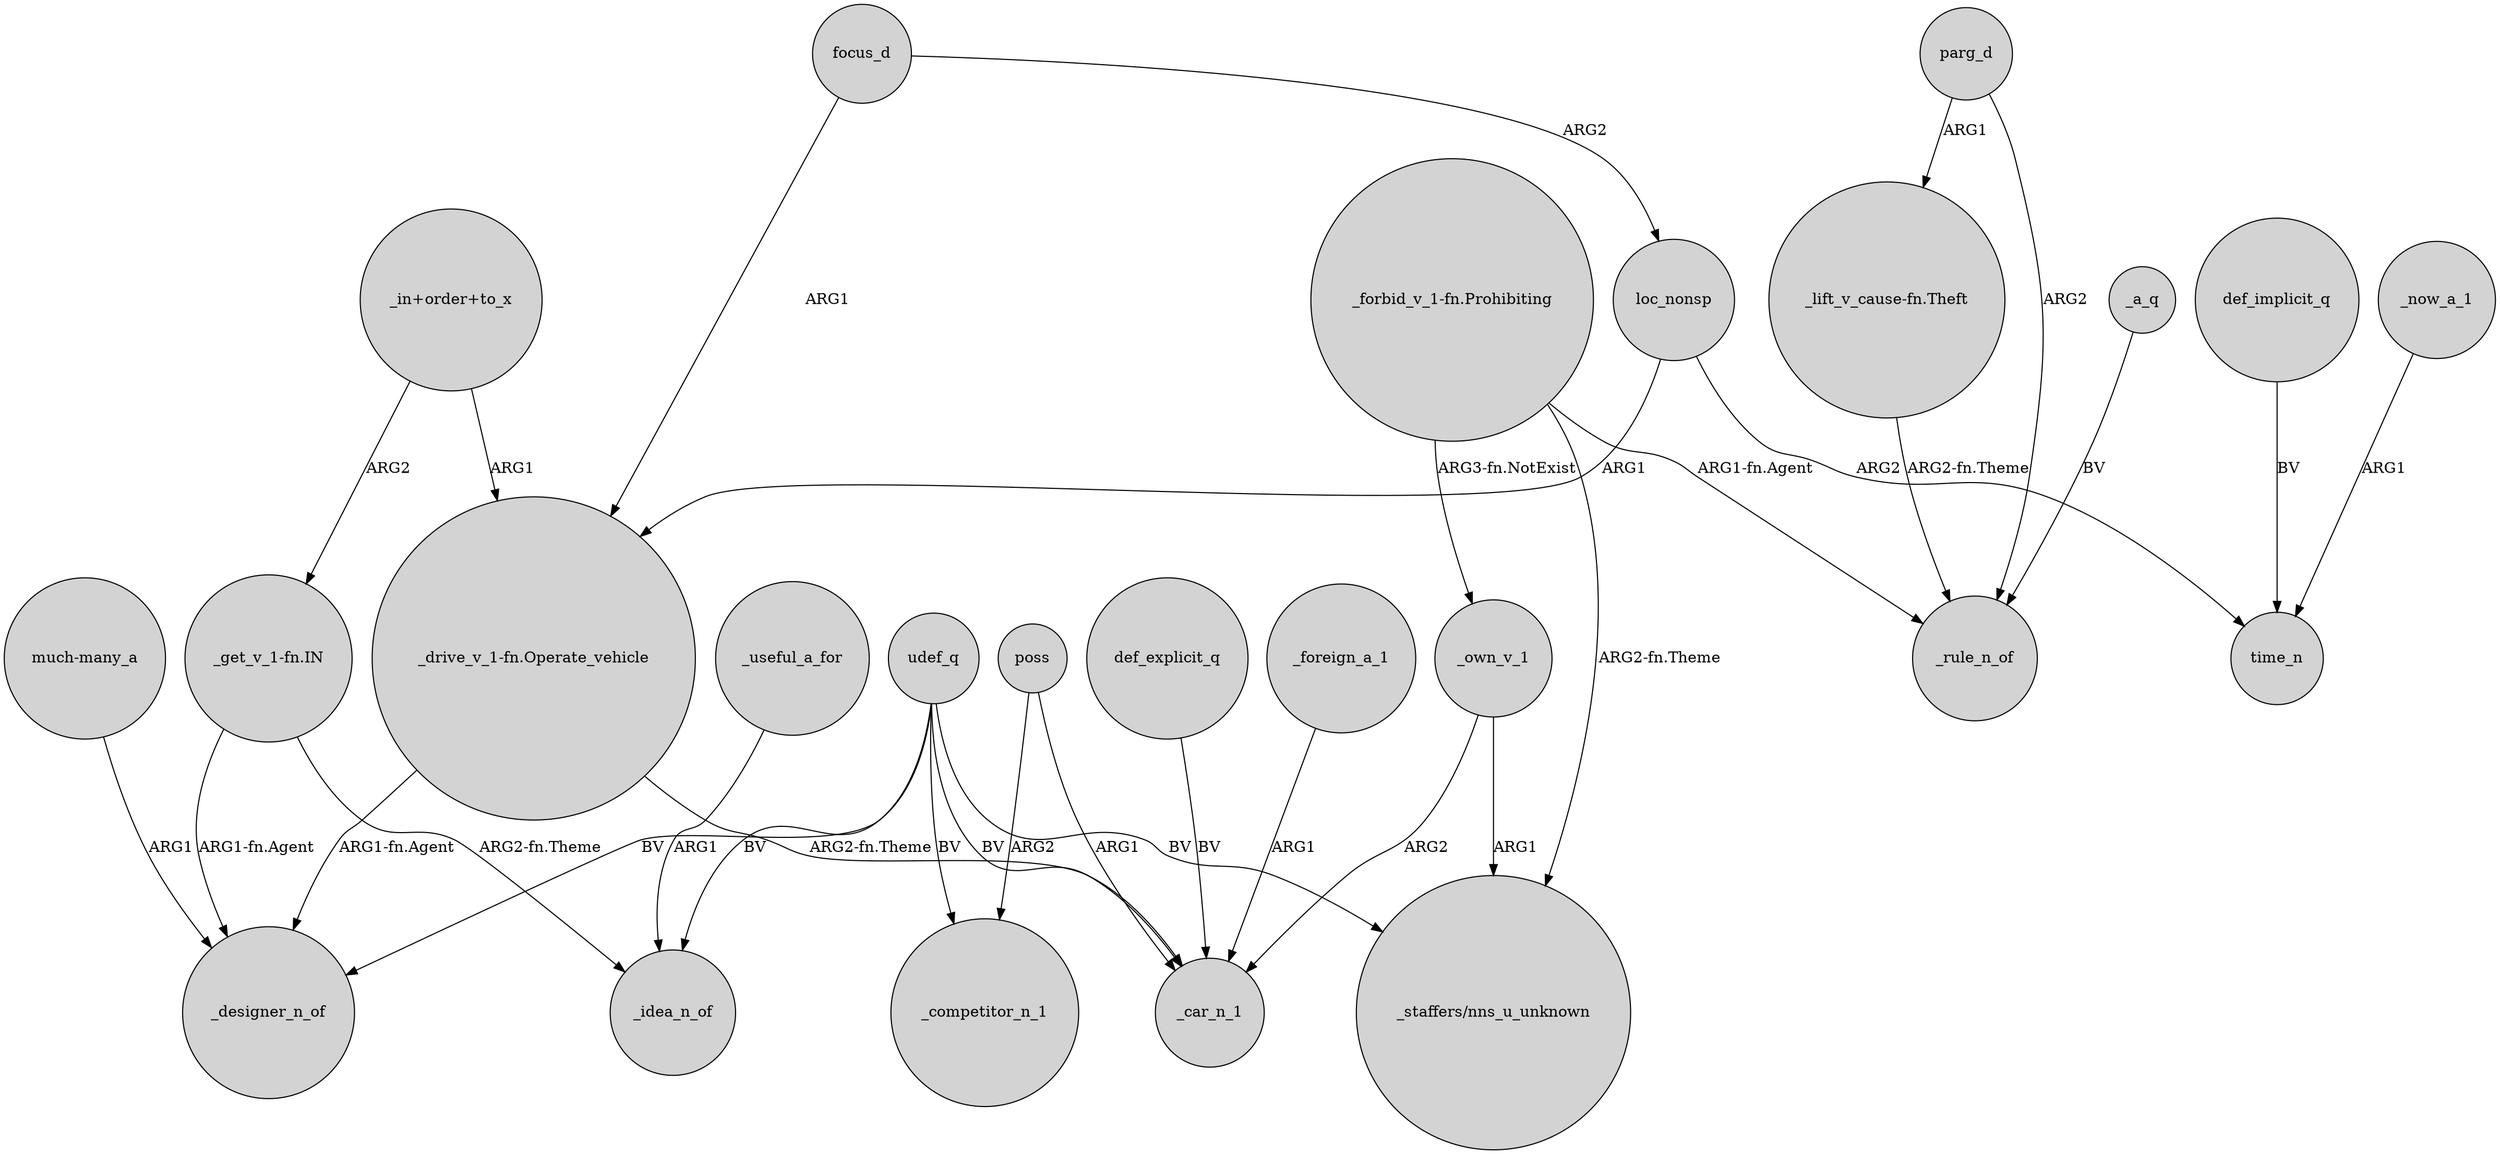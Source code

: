 digraph {
	node [shape=circle style=filled]
	focus_d -> loc_nonsp [label=ARG2]
	udef_q -> "_staffers/nns_u_unknown" [label=BV]
	"_drive_v_1-fn.Operate_vehicle" -> _car_n_1 [label="ARG2-fn.Theme"]
	"_in+order+to_x" -> "_drive_v_1-fn.Operate_vehicle" [label=ARG1]
	def_implicit_q -> time_n [label=BV]
	_own_v_1 -> "_staffers/nns_u_unknown" [label=ARG1]
	poss -> _car_n_1 [label=ARG1]
	loc_nonsp -> "_drive_v_1-fn.Operate_vehicle" [label=ARG1]
	udef_q -> _idea_n_of [label=BV]
	"_forbid_v_1-fn.Prohibiting" -> _own_v_1 [label="ARG3-fn.NotExist"]
	def_explicit_q -> _car_n_1 [label=BV]
	loc_nonsp -> time_n [label=ARG2]
	parg_d -> _rule_n_of [label=ARG2]
	"_in+order+to_x" -> "_get_v_1-fn.IN" [label=ARG2]
	_a_q -> _rule_n_of [label=BV]
	udef_q -> _designer_n_of [label=BV]
	"_drive_v_1-fn.Operate_vehicle" -> _designer_n_of [label="ARG1-fn.Agent"]
	parg_d -> "_lift_v_cause-fn.Theft" [label=ARG1]
	"_get_v_1-fn.IN" -> _designer_n_of [label="ARG1-fn.Agent"]
	_now_a_1 -> time_n [label=ARG1]
	_useful_a_for -> _idea_n_of [label=ARG1]
	"much-many_a" -> _designer_n_of [label=ARG1]
	udef_q -> _car_n_1 [label=BV]
	poss -> _competitor_n_1 [label=ARG2]
	_foreign_a_1 -> _car_n_1 [label=ARG1]
	"_get_v_1-fn.IN" -> _idea_n_of [label="ARG2-fn.Theme"]
	focus_d -> "_drive_v_1-fn.Operate_vehicle" [label=ARG1]
	udef_q -> _competitor_n_1 [label=BV]
	"_lift_v_cause-fn.Theft" -> _rule_n_of [label="ARG2-fn.Theme"]
	"_forbid_v_1-fn.Prohibiting" -> _rule_n_of [label="ARG1-fn.Agent"]
	"_forbid_v_1-fn.Prohibiting" -> "_staffers/nns_u_unknown" [label="ARG2-fn.Theme"]
	_own_v_1 -> _car_n_1 [label=ARG2]
}
